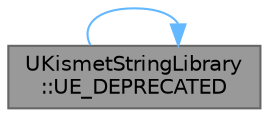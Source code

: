 digraph "UKismetStringLibrary::UE_DEPRECATED"
{
 // INTERACTIVE_SVG=YES
 // LATEX_PDF_SIZE
  bgcolor="transparent";
  edge [fontname=Helvetica,fontsize=10,labelfontname=Helvetica,labelfontsize=10];
  node [fontname=Helvetica,fontsize=10,shape=box,height=0.2,width=0.4];
  rankdir="LR";
  Node1 [id="Node000001",label="UKismetStringLibrary\l::UE_DEPRECATED",height=0.2,width=0.4,color="gray40", fillcolor="grey60", style="filled", fontcolor="black",tooltip="Converts a string to a float value."];
  Node1 -> Node1 [id="edge1_Node000001_Node000001",color="steelblue1",style="solid",tooltip=" "];
}
